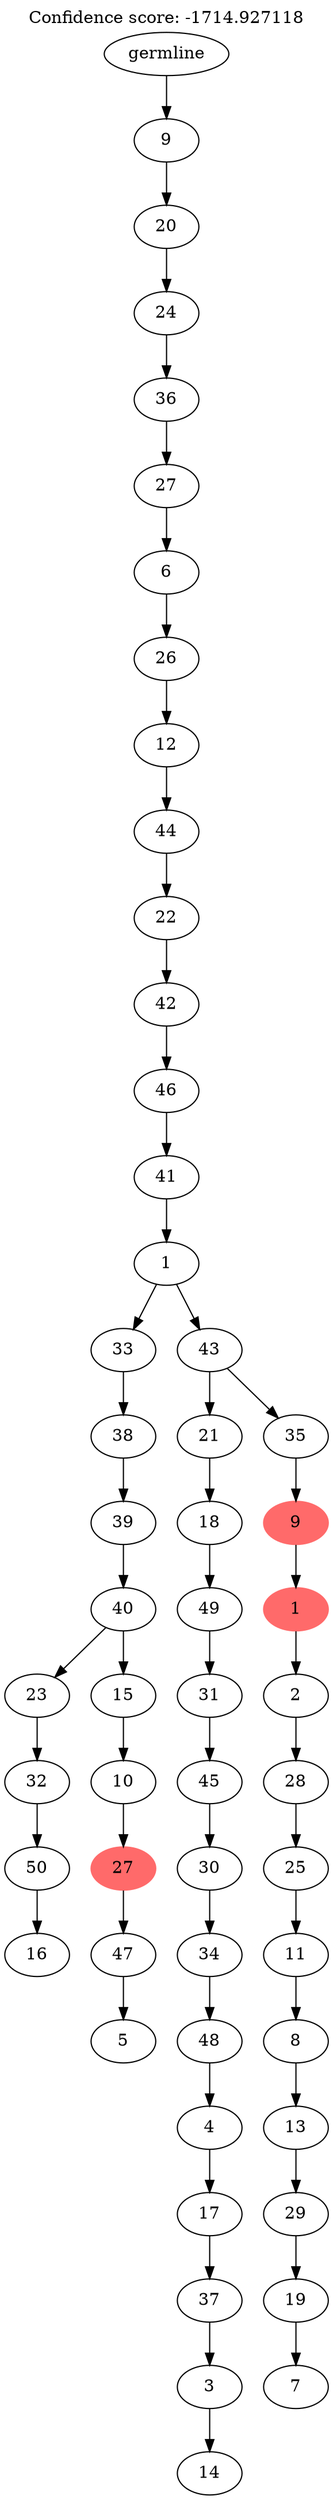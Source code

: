 digraph g {
	"52" -> "53";
	"53" [label="16"];
	"51" -> "52";
	"52" [label="50"];
	"50" -> "51";
	"51" [label="32"];
	"48" -> "49";
	"49" [label="5"];
	"47" -> "48";
	"48" [label="47"];
	"46" -> "47";
	"47" [color=indianred1, style=filled, label="27"];
	"45" -> "46";
	"46" [label="10"];
	"44" -> "45";
	"45" [label="15"];
	"44" -> "50";
	"50" [label="23"];
	"43" -> "44";
	"44" [label="40"];
	"42" -> "43";
	"43" [label="39"];
	"41" -> "42";
	"42" [label="38"];
	"39" -> "40";
	"40" [label="14"];
	"38" -> "39";
	"39" [label="3"];
	"37" -> "38";
	"38" [label="37"];
	"36" -> "37";
	"37" [label="17"];
	"35" -> "36";
	"36" [label="4"];
	"34" -> "35";
	"35" [label="48"];
	"33" -> "34";
	"34" [label="34"];
	"32" -> "33";
	"33" [label="30"];
	"31" -> "32";
	"32" [label="45"];
	"30" -> "31";
	"31" [label="31"];
	"29" -> "30";
	"30" [label="49"];
	"28" -> "29";
	"29" [label="18"];
	"26" -> "27";
	"27" [label="7"];
	"25" -> "26";
	"26" [label="19"];
	"24" -> "25";
	"25" [label="29"];
	"23" -> "24";
	"24" [label="13"];
	"22" -> "23";
	"23" [label="8"];
	"21" -> "22";
	"22" [label="11"];
	"20" -> "21";
	"21" [label="25"];
	"19" -> "20";
	"20" [label="28"];
	"18" -> "19";
	"19" [label="2"];
	"17" -> "18";
	"18" [color=indianred1, style=filled, label="1"];
	"16" -> "17";
	"17" [color=indianred1, style=filled, label="9"];
	"15" -> "16";
	"16" [label="35"];
	"15" -> "28";
	"28" [label="21"];
	"14" -> "15";
	"15" [label="43"];
	"14" -> "41";
	"41" [label="33"];
	"13" -> "14";
	"14" [label="1"];
	"12" -> "13";
	"13" [label="41"];
	"11" -> "12";
	"12" [label="46"];
	"10" -> "11";
	"11" [label="42"];
	"9" -> "10";
	"10" [label="22"];
	"8" -> "9";
	"9" [label="44"];
	"7" -> "8";
	"8" [label="12"];
	"6" -> "7";
	"7" [label="26"];
	"5" -> "6";
	"6" [label="6"];
	"4" -> "5";
	"5" [label="27"];
	"3" -> "4";
	"4" [label="36"];
	"2" -> "3";
	"3" [label="24"];
	"1" -> "2";
	"2" [label="20"];
	"0" -> "1";
	"1" [label="9"];
	"0" [label="germline"];
	labelloc="t";
	label="Confidence score: -1714.927118";
}
